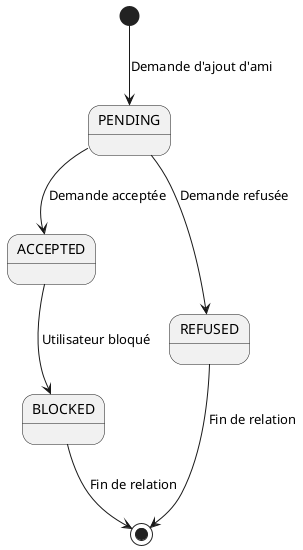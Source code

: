 @startuml friend_state_diagram

[*] --> PENDING : Demande d'ajout d'ami

PENDING --> ACCEPTED : Demande acceptée
PENDING --> REFUSED : Demande refusée
ACCEPTED --> BLOCKED : Utilisateur bloqué

REFUSED --> [*] : Fin de relation
BLOCKED --> [*] : Fin de relation

@enduml